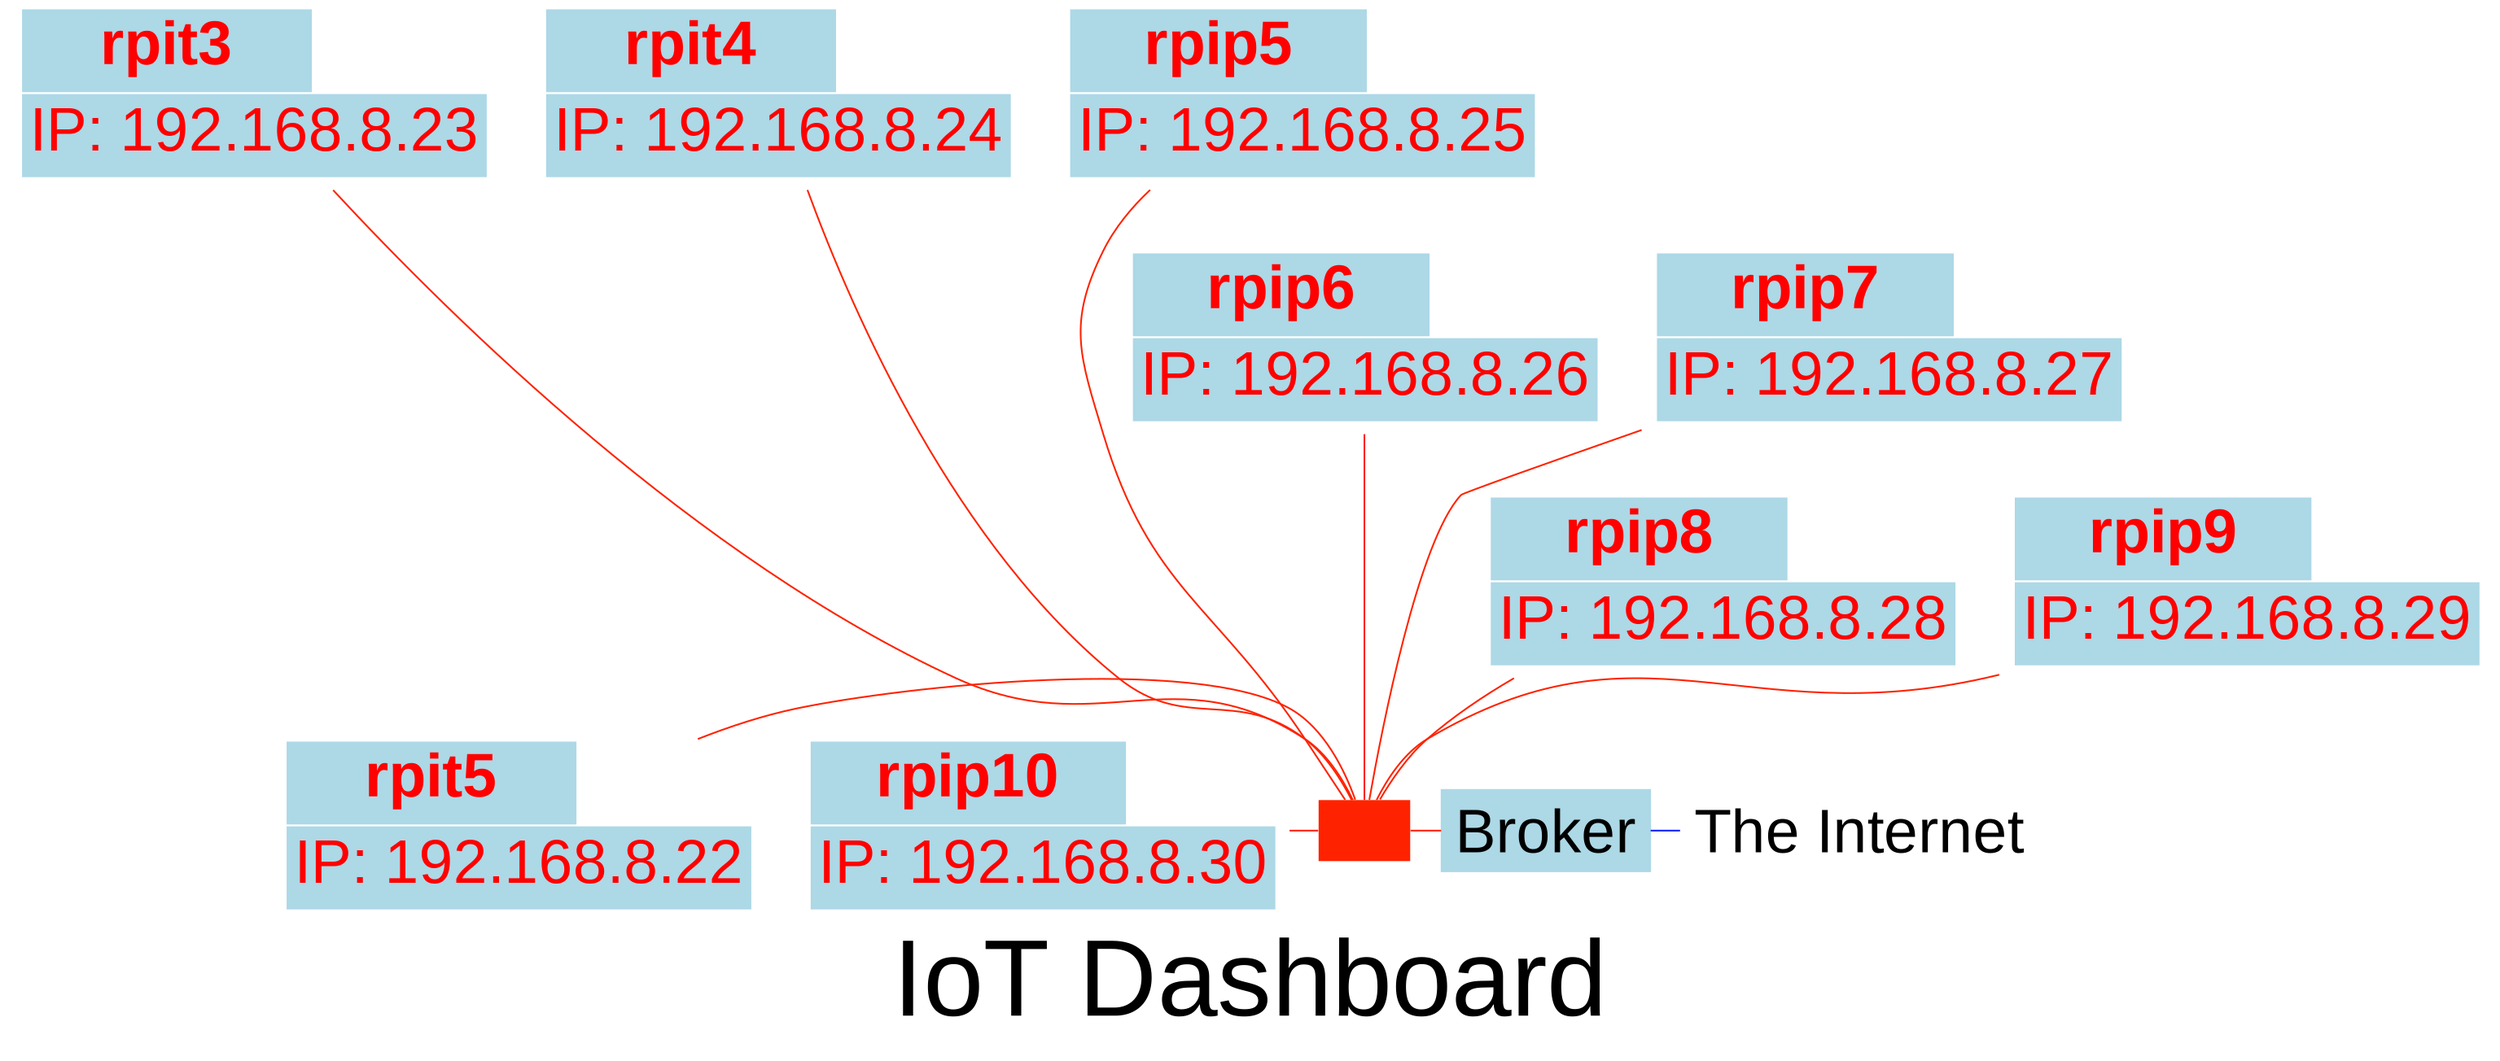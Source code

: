 # -*- graphviz-dot -*-


graph demotopo {


  label="IoT Dashboard";
  fontname="Arial";
  fontsize=64;
  //rankdir=LR;

  node [
    shape=box,
    fontname="Arial",
    fontsize=36,
    style=filled,
    color="#d3edea"
  ];
  //splines="compound";

  // BEGIN Generated by ./genDotNodes.pl on Sun Dec 25 20:59:40 MST 2016

  rpit5 [ label=<
            <table border="0" cellborder="1" cellspacing="0" cellpadding="4">
            <tr>
	      <td bgcolor="lightblue"><b>rpit5</b></td>
	      <td bgcolor="white">&nbsp;</td>
            </tr>
            <tr>
              <td bgcolor="lightblue" align="left" colspan="2">IP: 192.168.8.22</td>
            </tr>
            </table>
            > id=rpit5 shape=box image="img/rpibp.svg" fontcolor=red labelloc=t color="#ffffff"];
  rpit3 [ label=<
            <table border="0" cellborder="1" cellspacing="0" cellpadding="4">
            <tr>
	      <td bgcolor="lightblue"><b>rpit3</b></td>
	      <td bgcolor="white">&nbsp;</td>
            </tr>
            <tr>
              <td bgcolor="lightblue" align="left" colspan="2">IP: 192.168.8.23</td>
            </tr>
            </table>
            > id=rpit3 shape=box image="img/rpibp.svg" fontcolor=red labelloc=t color="#ffffff"];
  rpit4 [ label=<
            <table border="0" cellborder="1" cellspacing="0" cellpadding="4">
            <tr>
	      <td bgcolor="lightblue"><b>rpit4</b></td>
	      <td bgcolor="white">&nbsp;</td>
            </tr>
            <tr>
              <td bgcolor="lightblue" align="left" colspan="2">IP: 192.168.8.24</td>
            </tr>
            </table>
            > id=rpit4 shape=box image="img/rpibp.svg" fontcolor=red labelloc=t color="#ffffff"];
  rpip5 [ label=<
            <table border="0" cellborder="1" cellspacing="0" cellpadding="4">
            <tr>
	      <td bgcolor="lightblue"><b>rpip5</b></td>
	      <td bgcolor="white">&nbsp;</td>
            </tr>
            <tr>
              <td bgcolor="lightblue" align="left" colspan="2">IP: 192.168.8.25</td>
            </tr>
            </table>
            > id=rpip5 shape=box image="img/rpibp.svg" fontcolor=red labelloc=t color="#ffffff"];
  rpip6 [ label=<
            <table border="0" cellborder="1" cellspacing="0" cellpadding="4">
            <tr>
	      <td bgcolor="lightblue"><b>rpip6</b></td>
	      <td bgcolor="white">&nbsp;</td>
            </tr>
            <tr>
              <td bgcolor="lightblue" align="left" colspan="2">IP: 192.168.8.26</td>
            </tr>
            </table>
            > id=rpip6 shape=box image="img/rpibp.svg" fontcolor=red labelloc=t color="#ffffff"];
  rpip7 [ label=<
            <table border="0" cellborder="1" cellspacing="0" cellpadding="4">
            <tr>
	      <td bgcolor="lightblue"><b>rpip7</b></td>
	      <td bgcolor="white">&nbsp;</td>
            </tr>
            <tr>
              <td bgcolor="lightblue" align="left" colspan="2">IP: 192.168.8.27</td>
            </tr>
            </table>
            > id=rpip7 shape=box image="img/rpibp.svg" fontcolor=red labelloc=t color="#ffffff"];
  rpip8 [ label=<
            <table border="0" cellborder="1" cellspacing="0" cellpadding="4">
            <tr>
	      <td bgcolor="lightblue"><b>rpip8</b></td>
	      <td bgcolor="white">&nbsp;</td>
            </tr>
            <tr>
              <td bgcolor="lightblue" align="left" colspan="2">IP: 192.168.8.28</td>
            </tr>
            </table>
            > id=rpip8 shape=box image="img/rpibp.svg" fontcolor=red labelloc=t color="#ffffff"];
  rpip9 [ label=<
            <table border="0" cellborder="1" cellspacing="0" cellpadding="4">
            <tr>
	      <td bgcolor="lightblue"><b>rpip9</b></td>
	      <td bgcolor="white">&nbsp;</td>
            </tr>
            <tr>
              <td bgcolor="lightblue" align="left" colspan="2">IP: 192.168.8.29</td>
            </tr>
            </table>
            > id=rpip9 shape=box image="img/rpibp.svg" fontcolor=red labelloc=t color="#ffffff"];
  rpip10 [ label=<
            <table border="0" cellborder="1" cellspacing="0" cellpadding="4">
            <tr>
	      <td bgcolor="lightblue"><b>rpip10</b></td>
	      <td bgcolor="white">&nbsp;</td>
            </tr>
            <tr>
              <td bgcolor="lightblue" align="left" colspan="2">IP: 192.168.8.30</td>
            </tr>
            </table>
            > id=rpip10 shape=box image="img/rpibp.svg" fontcolor=red labelloc=t color="#ffffff"];

  // END Generated by ./genDotNodes.pl


  network [ label="" shape=none color="#ff2200" ];

  server [ label="Broker" shape=box image="img/servers.png" labelloc=b color="lightblue" ];

  cloud [ label="The Internet" image="img/cloud.png" labelloc=b color="#ffffff"]

  {
	  rank = same;
	  rpit3;
	  rpit4;
	  rpip5;
  }

  {
	  rank = same;
	  rpip6;
	  rpip7;
  }

  {
	  rank = same;
	  rpip8;
	  rpip9;
  }

  {
	  rank = same;
	  rpit5;
	  server;
	  network;
	  cloud;
	  rpip10;
  }


  rpit5 -- network    [color="#ff2200"];

  server -- cloud    [color="#0022ff"];
  network -- server  [color="#ff2200"];


  rpit3               -- network  [color="#ff2200" minlen=3];
  rpit4               -- network  [color="#ff2200"];
  rpip5               -- network  [color="#ff2200"];
  rpip6               -- network  [color="#ff2200"];

  rpip7               -- network [color="#ff2200" minlen=2];
  rpip8               -- network [color="#ff2200"];

  rpip9               -- network [color="#ff2200" minlen=1];

  rpip10              -- network [color="#ff2200"];

}
